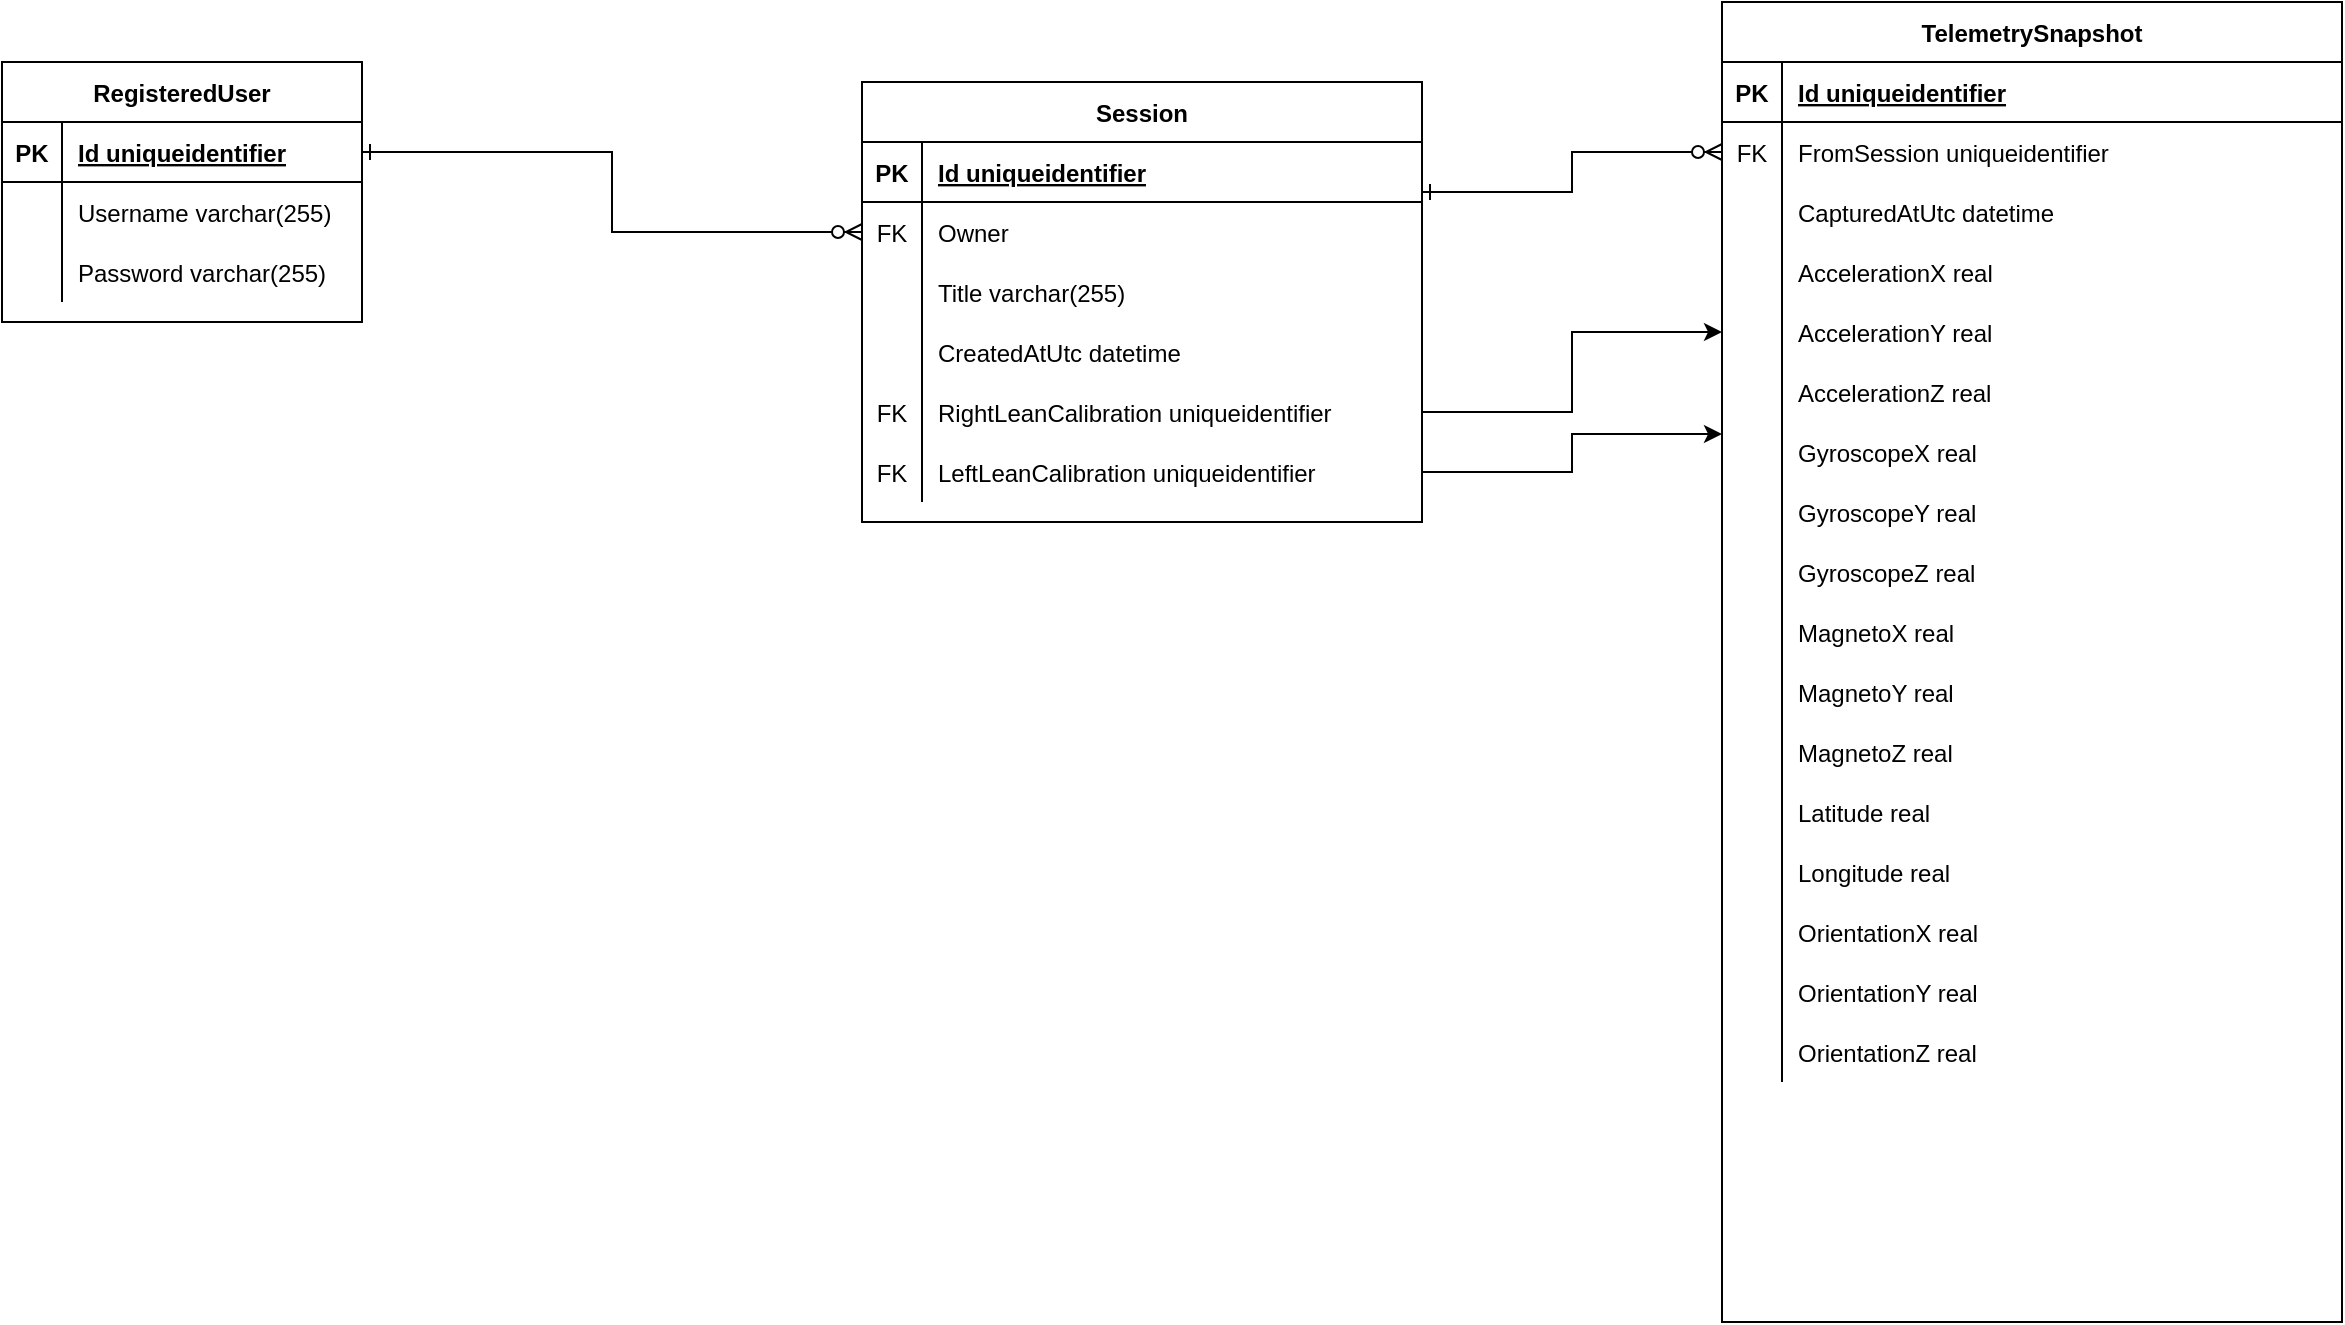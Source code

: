 <mxfile version="15.6.8" type="device"><diagram id="uxjR67eXe4s9mB2-4hJg" name="Page-1"><mxGraphModel dx="1952" dy="606" grid="1" gridSize="10" guides="1" tooltips="1" connect="1" arrows="1" fold="1" page="1" pageScale="1" pageWidth="850" pageHeight="1100" math="0" shadow="0"><root><mxCell id="0"/><mxCell id="1" parent="0"/><mxCell id="_TvXI2_eDQ4WfYmYCl9j-1" value="TelemetrySnapshot" style="shape=table;startSize=30;container=1;collapsible=1;childLayout=tableLayout;fixedRows=1;rowLines=0;fontStyle=1;align=center;resizeLast=1;" parent="1" vertex="1"><mxGeometry x="330" y="320" width="310" height="660" as="geometry"/></mxCell><mxCell id="_TvXI2_eDQ4WfYmYCl9j-2" value="" style="shape=partialRectangle;collapsible=0;dropTarget=0;pointerEvents=0;fillColor=none;top=0;left=0;bottom=1;right=0;points=[[0,0.5],[1,0.5]];portConstraint=eastwest;" parent="_TvXI2_eDQ4WfYmYCl9j-1" vertex="1"><mxGeometry y="30" width="310" height="30" as="geometry"/></mxCell><mxCell id="_TvXI2_eDQ4WfYmYCl9j-3" value="PK" style="shape=partialRectangle;connectable=0;fillColor=none;top=0;left=0;bottom=0;right=0;fontStyle=1;overflow=hidden;" parent="_TvXI2_eDQ4WfYmYCl9j-2" vertex="1"><mxGeometry width="30" height="30" as="geometry"><mxRectangle width="30" height="30" as="alternateBounds"/></mxGeometry></mxCell><mxCell id="_TvXI2_eDQ4WfYmYCl9j-4" value="Id uniqueidentifier" style="shape=partialRectangle;connectable=0;fillColor=none;top=0;left=0;bottom=0;right=0;align=left;spacingLeft=6;fontStyle=5;overflow=hidden;" parent="_TvXI2_eDQ4WfYmYCl9j-2" vertex="1"><mxGeometry x="30" width="280" height="30" as="geometry"><mxRectangle width="280" height="30" as="alternateBounds"/></mxGeometry></mxCell><mxCell id="_TvXI2_eDQ4WfYmYCl9j-45" style="shape=partialRectangle;collapsible=0;dropTarget=0;pointerEvents=0;fillColor=none;top=0;left=0;bottom=0;right=0;points=[[0,0.5],[1,0.5]];portConstraint=eastwest;" parent="_TvXI2_eDQ4WfYmYCl9j-1" vertex="1"><mxGeometry y="60" width="310" height="30" as="geometry"/></mxCell><mxCell id="_TvXI2_eDQ4WfYmYCl9j-46" value="FK" style="shape=partialRectangle;connectable=0;fillColor=none;top=0;left=0;bottom=0;right=0;editable=1;overflow=hidden;" parent="_TvXI2_eDQ4WfYmYCl9j-45" vertex="1"><mxGeometry width="30" height="30" as="geometry"><mxRectangle width="30" height="30" as="alternateBounds"/></mxGeometry></mxCell><mxCell id="_TvXI2_eDQ4WfYmYCl9j-47" value="FromSession uniqueidentifier" style="shape=partialRectangle;connectable=0;fillColor=none;top=0;left=0;bottom=0;right=0;align=left;spacingLeft=6;overflow=hidden;" parent="_TvXI2_eDQ4WfYmYCl9j-45" vertex="1"><mxGeometry x="30" width="280" height="30" as="geometry"><mxRectangle width="280" height="30" as="alternateBounds"/></mxGeometry></mxCell><mxCell id="_TvXI2_eDQ4WfYmYCl9j-5" value="" style="shape=partialRectangle;collapsible=0;dropTarget=0;pointerEvents=0;fillColor=none;top=0;left=0;bottom=0;right=0;points=[[0,0.5],[1,0.5]];portConstraint=eastwest;" parent="_TvXI2_eDQ4WfYmYCl9j-1" vertex="1"><mxGeometry y="90" width="310" height="30" as="geometry"/></mxCell><mxCell id="_TvXI2_eDQ4WfYmYCl9j-6" value="" style="shape=partialRectangle;connectable=0;fillColor=none;top=0;left=0;bottom=0;right=0;editable=1;overflow=hidden;" parent="_TvXI2_eDQ4WfYmYCl9j-5" vertex="1"><mxGeometry width="30" height="30" as="geometry"><mxRectangle width="30" height="30" as="alternateBounds"/></mxGeometry></mxCell><mxCell id="_TvXI2_eDQ4WfYmYCl9j-7" value="CapturedAtUtc datetime" style="shape=partialRectangle;connectable=0;fillColor=none;top=0;left=0;bottom=0;right=0;align=left;spacingLeft=6;overflow=hidden;" parent="_TvXI2_eDQ4WfYmYCl9j-5" vertex="1"><mxGeometry x="30" width="280" height="30" as="geometry"><mxRectangle width="280" height="30" as="alternateBounds"/></mxGeometry></mxCell><mxCell id="_TvXI2_eDQ4WfYmYCl9j-8" value="" style="shape=partialRectangle;collapsible=0;dropTarget=0;pointerEvents=0;fillColor=none;top=0;left=0;bottom=0;right=0;points=[[0,0.5],[1,0.5]];portConstraint=eastwest;" parent="_TvXI2_eDQ4WfYmYCl9j-1" vertex="1"><mxGeometry y="120" width="310" height="30" as="geometry"/></mxCell><mxCell id="_TvXI2_eDQ4WfYmYCl9j-9" value="" style="shape=partialRectangle;connectable=0;fillColor=none;top=0;left=0;bottom=0;right=0;editable=1;overflow=hidden;" parent="_TvXI2_eDQ4WfYmYCl9j-8" vertex="1"><mxGeometry width="30" height="30" as="geometry"><mxRectangle width="30" height="30" as="alternateBounds"/></mxGeometry></mxCell><mxCell id="_TvXI2_eDQ4WfYmYCl9j-10" value="AccelerationX real" style="shape=partialRectangle;connectable=0;fillColor=none;top=0;left=0;bottom=0;right=0;align=left;spacingLeft=6;overflow=hidden;" parent="_TvXI2_eDQ4WfYmYCl9j-8" vertex="1"><mxGeometry x="30" width="280" height="30" as="geometry"><mxRectangle width="280" height="30" as="alternateBounds"/></mxGeometry></mxCell><mxCell id="_TvXI2_eDQ4WfYmYCl9j-11" value="" style="shape=partialRectangle;collapsible=0;dropTarget=0;pointerEvents=0;fillColor=none;top=0;left=0;bottom=0;right=0;points=[[0,0.5],[1,0.5]];portConstraint=eastwest;" parent="_TvXI2_eDQ4WfYmYCl9j-1" vertex="1"><mxGeometry y="150" width="310" height="30" as="geometry"/></mxCell><mxCell id="_TvXI2_eDQ4WfYmYCl9j-12" value="" style="shape=partialRectangle;connectable=0;fillColor=none;top=0;left=0;bottom=0;right=0;editable=1;overflow=hidden;" parent="_TvXI2_eDQ4WfYmYCl9j-11" vertex="1"><mxGeometry width="30" height="30" as="geometry"><mxRectangle width="30" height="30" as="alternateBounds"/></mxGeometry></mxCell><mxCell id="_TvXI2_eDQ4WfYmYCl9j-13" value="AccelerationY real" style="shape=partialRectangle;connectable=0;fillColor=none;top=0;left=0;bottom=0;right=0;align=left;spacingLeft=6;overflow=hidden;" parent="_TvXI2_eDQ4WfYmYCl9j-11" vertex="1"><mxGeometry x="30" width="280" height="30" as="geometry"><mxRectangle width="280" height="30" as="alternateBounds"/></mxGeometry></mxCell><mxCell id="_TvXI2_eDQ4WfYmYCl9j-14" style="shape=partialRectangle;collapsible=0;dropTarget=0;pointerEvents=0;fillColor=none;top=0;left=0;bottom=0;right=0;points=[[0,0.5],[1,0.5]];portConstraint=eastwest;" parent="_TvXI2_eDQ4WfYmYCl9j-1" vertex="1"><mxGeometry y="180" width="310" height="30" as="geometry"/></mxCell><mxCell id="_TvXI2_eDQ4WfYmYCl9j-15" style="shape=partialRectangle;connectable=0;fillColor=none;top=0;left=0;bottom=0;right=0;editable=1;overflow=hidden;" parent="_TvXI2_eDQ4WfYmYCl9j-14" vertex="1"><mxGeometry width="30" height="30" as="geometry"><mxRectangle width="30" height="30" as="alternateBounds"/></mxGeometry></mxCell><mxCell id="_TvXI2_eDQ4WfYmYCl9j-16" value="AccelerationZ real" style="shape=partialRectangle;connectable=0;fillColor=none;top=0;left=0;bottom=0;right=0;align=left;spacingLeft=6;overflow=hidden;" parent="_TvXI2_eDQ4WfYmYCl9j-14" vertex="1"><mxGeometry x="30" width="280" height="30" as="geometry"><mxRectangle width="280" height="30" as="alternateBounds"/></mxGeometry></mxCell><mxCell id="_TvXI2_eDQ4WfYmYCl9j-17" style="shape=partialRectangle;collapsible=0;dropTarget=0;pointerEvents=0;fillColor=none;top=0;left=0;bottom=0;right=0;points=[[0,0.5],[1,0.5]];portConstraint=eastwest;" parent="_TvXI2_eDQ4WfYmYCl9j-1" vertex="1"><mxGeometry y="210" width="310" height="30" as="geometry"/></mxCell><mxCell id="_TvXI2_eDQ4WfYmYCl9j-18" style="shape=partialRectangle;connectable=0;fillColor=none;top=0;left=0;bottom=0;right=0;editable=1;overflow=hidden;" parent="_TvXI2_eDQ4WfYmYCl9j-17" vertex="1"><mxGeometry width="30" height="30" as="geometry"><mxRectangle width="30" height="30" as="alternateBounds"/></mxGeometry></mxCell><mxCell id="_TvXI2_eDQ4WfYmYCl9j-19" value="GyroscopeX real" style="shape=partialRectangle;connectable=0;fillColor=none;top=0;left=0;bottom=0;right=0;align=left;spacingLeft=6;overflow=hidden;" parent="_TvXI2_eDQ4WfYmYCl9j-17" vertex="1"><mxGeometry x="30" width="280" height="30" as="geometry"><mxRectangle width="280" height="30" as="alternateBounds"/></mxGeometry></mxCell><mxCell id="_TvXI2_eDQ4WfYmYCl9j-20" style="shape=partialRectangle;collapsible=0;dropTarget=0;pointerEvents=0;fillColor=none;top=0;left=0;bottom=0;right=0;points=[[0,0.5],[1,0.5]];portConstraint=eastwest;" parent="_TvXI2_eDQ4WfYmYCl9j-1" vertex="1"><mxGeometry y="240" width="310" height="30" as="geometry"/></mxCell><mxCell id="_TvXI2_eDQ4WfYmYCl9j-21" style="shape=partialRectangle;connectable=0;fillColor=none;top=0;left=0;bottom=0;right=0;editable=1;overflow=hidden;" parent="_TvXI2_eDQ4WfYmYCl9j-20" vertex="1"><mxGeometry width="30" height="30" as="geometry"><mxRectangle width="30" height="30" as="alternateBounds"/></mxGeometry></mxCell><mxCell id="_TvXI2_eDQ4WfYmYCl9j-22" value="GyroscopeY real" style="shape=partialRectangle;connectable=0;fillColor=none;top=0;left=0;bottom=0;right=0;align=left;spacingLeft=6;overflow=hidden;" parent="_TvXI2_eDQ4WfYmYCl9j-20" vertex="1"><mxGeometry x="30" width="280" height="30" as="geometry"><mxRectangle width="280" height="30" as="alternateBounds"/></mxGeometry></mxCell><mxCell id="_TvXI2_eDQ4WfYmYCl9j-23" style="shape=partialRectangle;collapsible=0;dropTarget=0;pointerEvents=0;fillColor=none;top=0;left=0;bottom=0;right=0;points=[[0,0.5],[1,0.5]];portConstraint=eastwest;" parent="_TvXI2_eDQ4WfYmYCl9j-1" vertex="1"><mxGeometry y="270" width="310" height="30" as="geometry"/></mxCell><mxCell id="_TvXI2_eDQ4WfYmYCl9j-24" style="shape=partialRectangle;connectable=0;fillColor=none;top=0;left=0;bottom=0;right=0;editable=1;overflow=hidden;" parent="_TvXI2_eDQ4WfYmYCl9j-23" vertex="1"><mxGeometry width="30" height="30" as="geometry"><mxRectangle width="30" height="30" as="alternateBounds"/></mxGeometry></mxCell><mxCell id="_TvXI2_eDQ4WfYmYCl9j-25" value="GyroscopeZ real" style="shape=partialRectangle;connectable=0;fillColor=none;top=0;left=0;bottom=0;right=0;align=left;spacingLeft=6;overflow=hidden;" parent="_TvXI2_eDQ4WfYmYCl9j-23" vertex="1"><mxGeometry x="30" width="280" height="30" as="geometry"><mxRectangle width="280" height="30" as="alternateBounds"/></mxGeometry></mxCell><mxCell id="_TvXI2_eDQ4WfYmYCl9j-49" style="shape=partialRectangle;collapsible=0;dropTarget=0;pointerEvents=0;fillColor=none;top=0;left=0;bottom=0;right=0;points=[[0,0.5],[1,0.5]];portConstraint=eastwest;" parent="_TvXI2_eDQ4WfYmYCl9j-1" vertex="1"><mxGeometry y="300" width="310" height="30" as="geometry"/></mxCell><mxCell id="_TvXI2_eDQ4WfYmYCl9j-50" style="shape=partialRectangle;connectable=0;fillColor=none;top=0;left=0;bottom=0;right=0;editable=1;overflow=hidden;" parent="_TvXI2_eDQ4WfYmYCl9j-49" vertex="1"><mxGeometry width="30" height="30" as="geometry"><mxRectangle width="30" height="30" as="alternateBounds"/></mxGeometry></mxCell><mxCell id="_TvXI2_eDQ4WfYmYCl9j-51" value="MagnetoX real" style="shape=partialRectangle;connectable=0;fillColor=none;top=0;left=0;bottom=0;right=0;align=left;spacingLeft=6;overflow=hidden;" parent="_TvXI2_eDQ4WfYmYCl9j-49" vertex="1"><mxGeometry x="30" width="280" height="30" as="geometry"><mxRectangle width="280" height="30" as="alternateBounds"/></mxGeometry></mxCell><mxCell id="_TvXI2_eDQ4WfYmYCl9j-52" style="shape=partialRectangle;collapsible=0;dropTarget=0;pointerEvents=0;fillColor=none;top=0;left=0;bottom=0;right=0;points=[[0,0.5],[1,0.5]];portConstraint=eastwest;" parent="_TvXI2_eDQ4WfYmYCl9j-1" vertex="1"><mxGeometry y="330" width="310" height="30" as="geometry"/></mxCell><mxCell id="_TvXI2_eDQ4WfYmYCl9j-53" style="shape=partialRectangle;connectable=0;fillColor=none;top=0;left=0;bottom=0;right=0;editable=1;overflow=hidden;" parent="_TvXI2_eDQ4WfYmYCl9j-52" vertex="1"><mxGeometry width="30" height="30" as="geometry"><mxRectangle width="30" height="30" as="alternateBounds"/></mxGeometry></mxCell><mxCell id="_TvXI2_eDQ4WfYmYCl9j-54" value="MagnetoY real" style="shape=partialRectangle;connectable=0;fillColor=none;top=0;left=0;bottom=0;right=0;align=left;spacingLeft=6;overflow=hidden;" parent="_TvXI2_eDQ4WfYmYCl9j-52" vertex="1"><mxGeometry x="30" width="280" height="30" as="geometry"><mxRectangle width="280" height="30" as="alternateBounds"/></mxGeometry></mxCell><mxCell id="_TvXI2_eDQ4WfYmYCl9j-55" style="shape=partialRectangle;collapsible=0;dropTarget=0;pointerEvents=0;fillColor=none;top=0;left=0;bottom=0;right=0;points=[[0,0.5],[1,0.5]];portConstraint=eastwest;" parent="_TvXI2_eDQ4WfYmYCl9j-1" vertex="1"><mxGeometry y="360" width="310" height="30" as="geometry"/></mxCell><mxCell id="_TvXI2_eDQ4WfYmYCl9j-56" style="shape=partialRectangle;connectable=0;fillColor=none;top=0;left=0;bottom=0;right=0;editable=1;overflow=hidden;" parent="_TvXI2_eDQ4WfYmYCl9j-55" vertex="1"><mxGeometry width="30" height="30" as="geometry"><mxRectangle width="30" height="30" as="alternateBounds"/></mxGeometry></mxCell><mxCell id="_TvXI2_eDQ4WfYmYCl9j-57" value="MagnetoZ real" style="shape=partialRectangle;connectable=0;fillColor=none;top=0;left=0;bottom=0;right=0;align=left;spacingLeft=6;overflow=hidden;" parent="_TvXI2_eDQ4WfYmYCl9j-55" vertex="1"><mxGeometry x="30" width="280" height="30" as="geometry"><mxRectangle width="280" height="30" as="alternateBounds"/></mxGeometry></mxCell><mxCell id="_TvXI2_eDQ4WfYmYCl9j-26" style="shape=partialRectangle;collapsible=0;dropTarget=0;pointerEvents=0;fillColor=none;top=0;left=0;bottom=0;right=0;points=[[0,0.5],[1,0.5]];portConstraint=eastwest;" parent="_TvXI2_eDQ4WfYmYCl9j-1" vertex="1"><mxGeometry y="390" width="310" height="30" as="geometry"/></mxCell><mxCell id="_TvXI2_eDQ4WfYmYCl9j-27" style="shape=partialRectangle;connectable=0;fillColor=none;top=0;left=0;bottom=0;right=0;editable=1;overflow=hidden;" parent="_TvXI2_eDQ4WfYmYCl9j-26" vertex="1"><mxGeometry width="30" height="30" as="geometry"><mxRectangle width="30" height="30" as="alternateBounds"/></mxGeometry></mxCell><mxCell id="_TvXI2_eDQ4WfYmYCl9j-28" value="Latitude real" style="shape=partialRectangle;connectable=0;fillColor=none;top=0;left=0;bottom=0;right=0;align=left;spacingLeft=6;overflow=hidden;" parent="_TvXI2_eDQ4WfYmYCl9j-26" vertex="1"><mxGeometry x="30" width="280" height="30" as="geometry"><mxRectangle width="280" height="30" as="alternateBounds"/></mxGeometry></mxCell><mxCell id="_TvXI2_eDQ4WfYmYCl9j-29" style="shape=partialRectangle;collapsible=0;dropTarget=0;pointerEvents=0;fillColor=none;top=0;left=0;bottom=0;right=0;points=[[0,0.5],[1,0.5]];portConstraint=eastwest;" parent="_TvXI2_eDQ4WfYmYCl9j-1" vertex="1"><mxGeometry y="420" width="310" height="30" as="geometry"/></mxCell><mxCell id="_TvXI2_eDQ4WfYmYCl9j-30" style="shape=partialRectangle;connectable=0;fillColor=none;top=0;left=0;bottom=0;right=0;editable=1;overflow=hidden;" parent="_TvXI2_eDQ4WfYmYCl9j-29" vertex="1"><mxGeometry width="30" height="30" as="geometry"><mxRectangle width="30" height="30" as="alternateBounds"/></mxGeometry></mxCell><mxCell id="_TvXI2_eDQ4WfYmYCl9j-31" value="Longitude real" style="shape=partialRectangle;connectable=0;fillColor=none;top=0;left=0;bottom=0;right=0;align=left;spacingLeft=6;overflow=hidden;" parent="_TvXI2_eDQ4WfYmYCl9j-29" vertex="1"><mxGeometry x="30" width="280" height="30" as="geometry"><mxRectangle width="280" height="30" as="alternateBounds"/></mxGeometry></mxCell><mxCell id="P8bGdONdd6ahZ45l8Bpt-1" style="shape=partialRectangle;collapsible=0;dropTarget=0;pointerEvents=0;fillColor=none;top=0;left=0;bottom=0;right=0;points=[[0,0.5],[1,0.5]];portConstraint=eastwest;" vertex="1" parent="_TvXI2_eDQ4WfYmYCl9j-1"><mxGeometry y="450" width="310" height="30" as="geometry"/></mxCell><mxCell id="P8bGdONdd6ahZ45l8Bpt-2" style="shape=partialRectangle;connectable=0;fillColor=none;top=0;left=0;bottom=0;right=0;editable=1;overflow=hidden;" vertex="1" parent="P8bGdONdd6ahZ45l8Bpt-1"><mxGeometry width="30" height="30" as="geometry"><mxRectangle width="30" height="30" as="alternateBounds"/></mxGeometry></mxCell><mxCell id="P8bGdONdd6ahZ45l8Bpt-3" value="OrientationX real" style="shape=partialRectangle;connectable=0;fillColor=none;top=0;left=0;bottom=0;right=0;align=left;spacingLeft=6;overflow=hidden;" vertex="1" parent="P8bGdONdd6ahZ45l8Bpt-1"><mxGeometry x="30" width="280" height="30" as="geometry"><mxRectangle width="280" height="30" as="alternateBounds"/></mxGeometry></mxCell><mxCell id="P8bGdONdd6ahZ45l8Bpt-4" style="shape=partialRectangle;collapsible=0;dropTarget=0;pointerEvents=0;fillColor=none;top=0;left=0;bottom=0;right=0;points=[[0,0.5],[1,0.5]];portConstraint=eastwest;" vertex="1" parent="_TvXI2_eDQ4WfYmYCl9j-1"><mxGeometry y="480" width="310" height="30" as="geometry"/></mxCell><mxCell id="P8bGdONdd6ahZ45l8Bpt-5" style="shape=partialRectangle;connectable=0;fillColor=none;top=0;left=0;bottom=0;right=0;editable=1;overflow=hidden;" vertex="1" parent="P8bGdONdd6ahZ45l8Bpt-4"><mxGeometry width="30" height="30" as="geometry"><mxRectangle width="30" height="30" as="alternateBounds"/></mxGeometry></mxCell><mxCell id="P8bGdONdd6ahZ45l8Bpt-6" value="OrientationY real" style="shape=partialRectangle;connectable=0;fillColor=none;top=0;left=0;bottom=0;right=0;align=left;spacingLeft=6;overflow=hidden;" vertex="1" parent="P8bGdONdd6ahZ45l8Bpt-4"><mxGeometry x="30" width="280" height="30" as="geometry"><mxRectangle width="280" height="30" as="alternateBounds"/></mxGeometry></mxCell><mxCell id="P8bGdONdd6ahZ45l8Bpt-7" style="shape=partialRectangle;collapsible=0;dropTarget=0;pointerEvents=0;fillColor=none;top=0;left=0;bottom=0;right=0;points=[[0,0.5],[1,0.5]];portConstraint=eastwest;" vertex="1" parent="_TvXI2_eDQ4WfYmYCl9j-1"><mxGeometry y="510" width="310" height="30" as="geometry"/></mxCell><mxCell id="P8bGdONdd6ahZ45l8Bpt-8" style="shape=partialRectangle;connectable=0;fillColor=none;top=0;left=0;bottom=0;right=0;editable=1;overflow=hidden;" vertex="1" parent="P8bGdONdd6ahZ45l8Bpt-7"><mxGeometry width="30" height="30" as="geometry"><mxRectangle width="30" height="30" as="alternateBounds"/></mxGeometry></mxCell><mxCell id="P8bGdONdd6ahZ45l8Bpt-9" value="OrientationZ real" style="shape=partialRectangle;connectable=0;fillColor=none;top=0;left=0;bottom=0;right=0;align=left;spacingLeft=6;overflow=hidden;" vertex="1" parent="P8bGdONdd6ahZ45l8Bpt-7"><mxGeometry x="30" width="280" height="30" as="geometry"><mxRectangle width="280" height="30" as="alternateBounds"/></mxGeometry></mxCell><mxCell id="_TvXI2_eDQ4WfYmYCl9j-32" value="Session" style="shape=table;startSize=30;container=1;collapsible=1;childLayout=tableLayout;fixedRows=1;rowLines=0;fontStyle=1;align=center;resizeLast=1;" parent="1" vertex="1"><mxGeometry x="-100" y="360" width="280" height="220" as="geometry"/></mxCell><mxCell id="_TvXI2_eDQ4WfYmYCl9j-33" value="" style="shape=partialRectangle;collapsible=0;dropTarget=0;pointerEvents=0;fillColor=none;top=0;left=0;bottom=1;right=0;points=[[0,0.5],[1,0.5]];portConstraint=eastwest;" parent="_TvXI2_eDQ4WfYmYCl9j-32" vertex="1"><mxGeometry y="30" width="280" height="30" as="geometry"/></mxCell><mxCell id="_TvXI2_eDQ4WfYmYCl9j-34" value="PK" style="shape=partialRectangle;connectable=0;fillColor=none;top=0;left=0;bottom=0;right=0;fontStyle=1;overflow=hidden;" parent="_TvXI2_eDQ4WfYmYCl9j-33" vertex="1"><mxGeometry width="30" height="30" as="geometry"><mxRectangle width="30" height="30" as="alternateBounds"/></mxGeometry></mxCell><mxCell id="_TvXI2_eDQ4WfYmYCl9j-35" value="Id uniqueidentifier" style="shape=partialRectangle;connectable=0;fillColor=none;top=0;left=0;bottom=0;right=0;align=left;spacingLeft=6;fontStyle=5;overflow=hidden;" parent="_TvXI2_eDQ4WfYmYCl9j-33" vertex="1"><mxGeometry x="30" width="250" height="30" as="geometry"><mxRectangle width="250" height="30" as="alternateBounds"/></mxGeometry></mxCell><mxCell id="_TvXI2_eDQ4WfYmYCl9j-36" value="" style="shape=partialRectangle;collapsible=0;dropTarget=0;pointerEvents=0;fillColor=none;top=0;left=0;bottom=0;right=0;points=[[0,0.5],[1,0.5]];portConstraint=eastwest;" parent="_TvXI2_eDQ4WfYmYCl9j-32" vertex="1"><mxGeometry y="60" width="280" height="30" as="geometry"/></mxCell><mxCell id="_TvXI2_eDQ4WfYmYCl9j-37" value="FK" style="shape=partialRectangle;connectable=0;fillColor=none;top=0;left=0;bottom=0;right=0;editable=1;overflow=hidden;" parent="_TvXI2_eDQ4WfYmYCl9j-36" vertex="1"><mxGeometry width="30" height="30" as="geometry"><mxRectangle width="30" height="30" as="alternateBounds"/></mxGeometry></mxCell><mxCell id="_TvXI2_eDQ4WfYmYCl9j-38" value="Owner" style="shape=partialRectangle;connectable=0;fillColor=none;top=0;left=0;bottom=0;right=0;align=left;spacingLeft=6;overflow=hidden;" parent="_TvXI2_eDQ4WfYmYCl9j-36" vertex="1"><mxGeometry x="30" width="250" height="30" as="geometry"><mxRectangle width="250" height="30" as="alternateBounds"/></mxGeometry></mxCell><mxCell id="utBm115BUwZT5mW696Ef-1" style="shape=partialRectangle;collapsible=0;dropTarget=0;pointerEvents=0;fillColor=none;top=0;left=0;bottom=0;right=0;points=[[0,0.5],[1,0.5]];portConstraint=eastwest;" parent="_TvXI2_eDQ4WfYmYCl9j-32" vertex="1"><mxGeometry y="90" width="280" height="30" as="geometry"/></mxCell><mxCell id="utBm115BUwZT5mW696Ef-2" style="shape=partialRectangle;connectable=0;fillColor=none;top=0;left=0;bottom=0;right=0;editable=1;overflow=hidden;" parent="utBm115BUwZT5mW696Ef-1" vertex="1"><mxGeometry width="30" height="30" as="geometry"><mxRectangle width="30" height="30" as="alternateBounds"/></mxGeometry></mxCell><mxCell id="utBm115BUwZT5mW696Ef-3" value="Title varchar(255)" style="shape=partialRectangle;connectable=0;fillColor=none;top=0;left=0;bottom=0;right=0;align=left;spacingLeft=6;overflow=hidden;" parent="utBm115BUwZT5mW696Ef-1" vertex="1"><mxGeometry x="30" width="250" height="30" as="geometry"><mxRectangle width="250" height="30" as="alternateBounds"/></mxGeometry></mxCell><mxCell id="utBm115BUwZT5mW696Ef-4" style="shape=partialRectangle;collapsible=0;dropTarget=0;pointerEvents=0;fillColor=none;top=0;left=0;bottom=0;right=0;points=[[0,0.5],[1,0.5]];portConstraint=eastwest;" parent="_TvXI2_eDQ4WfYmYCl9j-32" vertex="1"><mxGeometry y="120" width="280" height="30" as="geometry"/></mxCell><mxCell id="utBm115BUwZT5mW696Ef-5" style="shape=partialRectangle;connectable=0;fillColor=none;top=0;left=0;bottom=0;right=0;editable=1;overflow=hidden;" parent="utBm115BUwZT5mW696Ef-4" vertex="1"><mxGeometry width="30" height="30" as="geometry"><mxRectangle width="30" height="30" as="alternateBounds"/></mxGeometry></mxCell><mxCell id="utBm115BUwZT5mW696Ef-6" value="CreatedAtUtc datetime" style="shape=partialRectangle;connectable=0;fillColor=none;top=0;left=0;bottom=0;right=0;align=left;spacingLeft=6;overflow=hidden;" parent="utBm115BUwZT5mW696Ef-4" vertex="1"><mxGeometry x="30" width="250" height="30" as="geometry"><mxRectangle width="250" height="30" as="alternateBounds"/></mxGeometry></mxCell><mxCell id="utBm115BUwZT5mW696Ef-7" style="shape=partialRectangle;collapsible=0;dropTarget=0;pointerEvents=0;fillColor=none;top=0;left=0;bottom=0;right=0;points=[[0,0.5],[1,0.5]];portConstraint=eastwest;" parent="_TvXI2_eDQ4WfYmYCl9j-32" vertex="1"><mxGeometry y="150" width="280" height="30" as="geometry"/></mxCell><mxCell id="utBm115BUwZT5mW696Ef-8" value="FK" style="shape=partialRectangle;connectable=0;fillColor=none;top=0;left=0;bottom=0;right=0;editable=1;overflow=hidden;" parent="utBm115BUwZT5mW696Ef-7" vertex="1"><mxGeometry width="30" height="30" as="geometry"><mxRectangle width="30" height="30" as="alternateBounds"/></mxGeometry></mxCell><mxCell id="utBm115BUwZT5mW696Ef-9" value="RightLeanCalibration uniqueidentifier" style="shape=partialRectangle;connectable=0;fillColor=none;top=0;left=0;bottom=0;right=0;align=left;spacingLeft=6;overflow=hidden;" parent="utBm115BUwZT5mW696Ef-7" vertex="1"><mxGeometry x="30" width="250" height="30" as="geometry"><mxRectangle width="250" height="30" as="alternateBounds"/></mxGeometry></mxCell><mxCell id="utBm115BUwZT5mW696Ef-10" style="shape=partialRectangle;collapsible=0;dropTarget=0;pointerEvents=0;fillColor=none;top=0;left=0;bottom=0;right=0;points=[[0,0.5],[1,0.5]];portConstraint=eastwest;" parent="_TvXI2_eDQ4WfYmYCl9j-32" vertex="1"><mxGeometry y="180" width="280" height="30" as="geometry"/></mxCell><mxCell id="utBm115BUwZT5mW696Ef-11" value="FK" style="shape=partialRectangle;connectable=0;fillColor=none;top=0;left=0;bottom=0;right=0;editable=1;overflow=hidden;" parent="utBm115BUwZT5mW696Ef-10" vertex="1"><mxGeometry width="30" height="30" as="geometry"><mxRectangle width="30" height="30" as="alternateBounds"/></mxGeometry></mxCell><mxCell id="utBm115BUwZT5mW696Ef-12" value="LeftLeanCalibration uniqueidentifier" style="shape=partialRectangle;connectable=0;fillColor=none;top=0;left=0;bottom=0;right=0;align=left;spacingLeft=6;overflow=hidden;" parent="utBm115BUwZT5mW696Ef-10" vertex="1"><mxGeometry x="30" width="250" height="30" as="geometry"><mxRectangle width="250" height="30" as="alternateBounds"/></mxGeometry></mxCell><mxCell id="_TvXI2_eDQ4WfYmYCl9j-48" style="edgeStyle=orthogonalEdgeStyle;rounded=0;orthogonalLoop=1;jettySize=auto;html=1;exitX=0;exitY=0.5;exitDx=0;exitDy=0;entryX=1;entryY=0.25;entryDx=0;entryDy=0;endArrow=ERone;endFill=0;startArrow=ERzeroToMany;startFill=1;" parent="1" source="_TvXI2_eDQ4WfYmYCl9j-45" target="_TvXI2_eDQ4WfYmYCl9j-32" edge="1"><mxGeometry relative="1" as="geometry"/></mxCell><mxCell id="_TvXI2_eDQ4WfYmYCl9j-58" value="RegisteredUser" style="shape=table;startSize=30;container=1;collapsible=1;childLayout=tableLayout;fixedRows=1;rowLines=0;fontStyle=1;align=center;resizeLast=1;" parent="1" vertex="1"><mxGeometry x="-530" y="350" width="180" height="130" as="geometry"/></mxCell><mxCell id="_TvXI2_eDQ4WfYmYCl9j-59" value="" style="shape=partialRectangle;collapsible=0;dropTarget=0;pointerEvents=0;fillColor=none;top=0;left=0;bottom=1;right=0;points=[[0,0.5],[1,0.5]];portConstraint=eastwest;" parent="_TvXI2_eDQ4WfYmYCl9j-58" vertex="1"><mxGeometry y="30" width="180" height="30" as="geometry"/></mxCell><mxCell id="_TvXI2_eDQ4WfYmYCl9j-60" value="PK" style="shape=partialRectangle;connectable=0;fillColor=none;top=0;left=0;bottom=0;right=0;fontStyle=1;overflow=hidden;" parent="_TvXI2_eDQ4WfYmYCl9j-59" vertex="1"><mxGeometry width="30" height="30" as="geometry"><mxRectangle width="30" height="30" as="alternateBounds"/></mxGeometry></mxCell><mxCell id="_TvXI2_eDQ4WfYmYCl9j-61" value="Id uniqueidentifier" style="shape=partialRectangle;connectable=0;fillColor=none;top=0;left=0;bottom=0;right=0;align=left;spacingLeft=6;fontStyle=5;overflow=hidden;" parent="_TvXI2_eDQ4WfYmYCl9j-59" vertex="1"><mxGeometry x="30" width="150" height="30" as="geometry"><mxRectangle width="150" height="30" as="alternateBounds"/></mxGeometry></mxCell><mxCell id="_TvXI2_eDQ4WfYmYCl9j-62" value="" style="shape=partialRectangle;collapsible=0;dropTarget=0;pointerEvents=0;fillColor=none;top=0;left=0;bottom=0;right=0;points=[[0,0.5],[1,0.5]];portConstraint=eastwest;" parent="_TvXI2_eDQ4WfYmYCl9j-58" vertex="1"><mxGeometry y="60" width="180" height="30" as="geometry"/></mxCell><mxCell id="_TvXI2_eDQ4WfYmYCl9j-63" value="" style="shape=partialRectangle;connectable=0;fillColor=none;top=0;left=0;bottom=0;right=0;editable=1;overflow=hidden;" parent="_TvXI2_eDQ4WfYmYCl9j-62" vertex="1"><mxGeometry width="30" height="30" as="geometry"><mxRectangle width="30" height="30" as="alternateBounds"/></mxGeometry></mxCell><mxCell id="_TvXI2_eDQ4WfYmYCl9j-64" value="Username varchar(255)" style="shape=partialRectangle;connectable=0;fillColor=none;top=0;left=0;bottom=0;right=0;align=left;spacingLeft=6;overflow=hidden;" parent="_TvXI2_eDQ4WfYmYCl9j-62" vertex="1"><mxGeometry x="30" width="150" height="30" as="geometry"><mxRectangle width="150" height="30" as="alternateBounds"/></mxGeometry></mxCell><mxCell id="_TvXI2_eDQ4WfYmYCl9j-65" value="" style="shape=partialRectangle;collapsible=0;dropTarget=0;pointerEvents=0;fillColor=none;top=0;left=0;bottom=0;right=0;points=[[0,0.5],[1,0.5]];portConstraint=eastwest;" parent="_TvXI2_eDQ4WfYmYCl9j-58" vertex="1"><mxGeometry y="90" width="180" height="30" as="geometry"/></mxCell><mxCell id="_TvXI2_eDQ4WfYmYCl9j-66" value="" style="shape=partialRectangle;connectable=0;fillColor=none;top=0;left=0;bottom=0;right=0;editable=1;overflow=hidden;" parent="_TvXI2_eDQ4WfYmYCl9j-65" vertex="1"><mxGeometry width="30" height="30" as="geometry"><mxRectangle width="30" height="30" as="alternateBounds"/></mxGeometry></mxCell><mxCell id="_TvXI2_eDQ4WfYmYCl9j-67" value="Password varchar(255)" style="shape=partialRectangle;connectable=0;fillColor=none;top=0;left=0;bottom=0;right=0;align=left;spacingLeft=6;overflow=hidden;" parent="_TvXI2_eDQ4WfYmYCl9j-65" vertex="1"><mxGeometry x="30" width="150" height="30" as="geometry"><mxRectangle width="150" height="30" as="alternateBounds"/></mxGeometry></mxCell><mxCell id="_TvXI2_eDQ4WfYmYCl9j-71" style="edgeStyle=orthogonalEdgeStyle;rounded=0;orthogonalLoop=1;jettySize=auto;html=1;exitX=0;exitY=0.5;exitDx=0;exitDy=0;entryX=1;entryY=0.5;entryDx=0;entryDy=0;startArrow=ERzeroToMany;startFill=1;endArrow=ERone;endFill=0;" parent="1" source="_TvXI2_eDQ4WfYmYCl9j-36" target="_TvXI2_eDQ4WfYmYCl9j-59" edge="1"><mxGeometry relative="1" as="geometry"/></mxCell><mxCell id="utBm115BUwZT5mW696Ef-13" style="edgeStyle=orthogonalEdgeStyle;rounded=0;orthogonalLoop=1;jettySize=auto;html=1;exitX=1;exitY=0.5;exitDx=0;exitDy=0;entryX=0;entryY=0.5;entryDx=0;entryDy=0;" parent="1" source="utBm115BUwZT5mW696Ef-7" target="_TvXI2_eDQ4WfYmYCl9j-11" edge="1"><mxGeometry relative="1" as="geometry"/></mxCell><mxCell id="utBm115BUwZT5mW696Ef-14" style="edgeStyle=orthogonalEdgeStyle;rounded=0;orthogonalLoop=1;jettySize=auto;html=1;exitX=1;exitY=0.5;exitDx=0;exitDy=0;entryX=0;entryY=0.2;entryDx=0;entryDy=0;entryPerimeter=0;" parent="1" source="utBm115BUwZT5mW696Ef-10" target="_TvXI2_eDQ4WfYmYCl9j-17" edge="1"><mxGeometry relative="1" as="geometry"/></mxCell></root></mxGraphModel></diagram></mxfile>